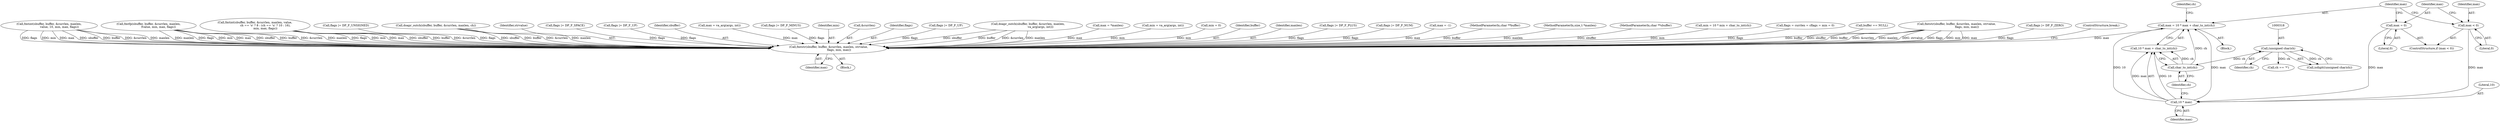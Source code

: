 digraph "1_openssl_578b956fe741bf8e84055547b1e83c28dd902c73@integer" {
"1000328" [label="(Call,max = 10 * max + char_to_int(ch))"];
"1000331" [label="(Call,10 * max)"];
"1000325" [label="(Call,max = 0)"];
"1000322" [label="(Call,max < 0)"];
"1000334" [label="(Call,char_to_int(ch))"];
"1000317" [label="(Call,(unsigned char)ch)"];
"1000617" [label="(Call,fmtstr(sbuffer, buffer, &currlen, maxlen, strvalue,\n                       flags, min, max))"];
"1000104" [label="(MethodParameterIn,char **sbuffer)"];
"1000258" [label="(Call,min = 10 * min + char_to_int(ch))"];
"1000125" [label="(Call,flags = currlen = cflags = min = 0)"];
"1000317" [label="(Call,(unsigned char)ch)"];
"1000330" [label="(Call,10 * max + char_to_int(ch))"];
"1000154" [label="(Call,buffer == NULL)"];
"1000607" [label="(Call,fmtstr(sbuffer, buffer, &currlen, maxlen, strvalue,\n                       flags, min, max))"];
"1000236" [label="(Call,flags |= DP_F_ZERO)"];
"1000627" [label="(ControlStructure,break;)"];
"1000466" [label="(Call,fmtint(sbuffer, buffer, &currlen, maxlen,\n                       value, 10, min, max, flags))"];
"1000537" [label="(Call,fmtfp(sbuffer, buffer, &currlen, maxlen,\n                      fvalue, min, max, flags))"];
"1000499" [label="(Call,fmtint(sbuffer, buffer, &currlen, maxlen, value,\n                       ch == 'o' ? 8 : (ch == 'u' ? 10 : 16),\n                       min, max, flags))"];
"1000484" [label="(Call,flags |= DP_F_UNSIGNED)"];
"1000181" [label="(Call,doapr_outch(sbuffer, buffer, &currlen, maxlen, ch))"];
"1000321" [label="(ControlStructure,if (max < 0))"];
"1000623" [label="(Identifier,strvalue)"];
"1000617" [label="(Call,fmtstr(sbuffer, buffer, &currlen, maxlen, strvalue,\n                       flags, min, max))"];
"1000216" [label="(Call,flags |= DP_F_SPACE)"];
"1000549" [label="(Call,flags |= DP_F_UP)"];
"1000320" [label="(Block,)"];
"1000325" [label="(Call,max = 0)"];
"1000322" [label="(Call,max < 0)"];
"1000323" [label="(Identifier,max)"];
"1000343" [label="(Call,ch == '*')"];
"1000326" [label="(Identifier,max)"];
"1000328" [label="(Call,max = 10 * max + char_to_int(ch))"];
"1000626" [label="(Identifier,max)"];
"1000331" [label="(Call,10 * max)"];
"1000316" [label="(Call,isdigit((unsigned char)ch))"];
"1000618" [label="(Identifier,sbuffer)"];
"1000347" [label="(Call,max = va_arg(args, int))"];
"1000196" [label="(Call,flags |= DP_F_MINUS)"];
"1000625" [label="(Identifier,min)"];
"1000335" [label="(Identifier,ch)"];
"1000620" [label="(Call,&currlen)"];
"1000329" [label="(Identifier,max)"];
"1000624" [label="(Identifier,flags)"];
"1000559" [label="(Call,flags |= DP_F_UP)"];
"1000596" [label="(Call,doapr_outch(sbuffer, buffer, &currlen, maxlen,\n                            va_arg(args, int)))"];
"1000165" [label="(Call,max = *maxlen)"];
"1000277" [label="(Call,min = va_arg(args, int))"];
"1000131" [label="(Call,min = 0)"];
"1000334" [label="(Call,char_to_int(ch))"];
"1000111" [label="(Block,)"];
"1000619" [label="(Identifier,buffer)"];
"1000622" [label="(Identifier,maxlen)"];
"1000206" [label="(Call,flags |= DP_F_PLUS)"];
"1000319" [label="(Identifier,ch)"];
"1000226" [label="(Call,flags |= DP_F_NUM)"];
"1000337" [label="(Identifier,ch)"];
"1000134" [label="(Call,max = -1)"];
"1000333" [label="(Identifier,max)"];
"1000105" [label="(MethodParameterIn,char **buffer)"];
"1000332" [label="(Literal,10)"];
"1000106" [label="(MethodParameterIn,size_t *maxlen)"];
"1000327" [label="(Literal,0)"];
"1000324" [label="(Literal,0)"];
"1000328" -> "1000320"  [label="AST: "];
"1000328" -> "1000330"  [label="CFG: "];
"1000329" -> "1000328"  [label="AST: "];
"1000330" -> "1000328"  [label="AST: "];
"1000337" -> "1000328"  [label="CFG: "];
"1000331" -> "1000328"  [label="DDG: 10"];
"1000331" -> "1000328"  [label="DDG: max"];
"1000334" -> "1000328"  [label="DDG: ch"];
"1000328" -> "1000617"  [label="DDG: max"];
"1000331" -> "1000330"  [label="AST: "];
"1000331" -> "1000333"  [label="CFG: "];
"1000332" -> "1000331"  [label="AST: "];
"1000333" -> "1000331"  [label="AST: "];
"1000335" -> "1000331"  [label="CFG: "];
"1000331" -> "1000330"  [label="DDG: 10"];
"1000331" -> "1000330"  [label="DDG: max"];
"1000325" -> "1000331"  [label="DDG: max"];
"1000322" -> "1000331"  [label="DDG: max"];
"1000325" -> "1000321"  [label="AST: "];
"1000325" -> "1000327"  [label="CFG: "];
"1000326" -> "1000325"  [label="AST: "];
"1000327" -> "1000325"  [label="AST: "];
"1000329" -> "1000325"  [label="CFG: "];
"1000322" -> "1000321"  [label="AST: "];
"1000322" -> "1000324"  [label="CFG: "];
"1000323" -> "1000322"  [label="AST: "];
"1000324" -> "1000322"  [label="AST: "];
"1000326" -> "1000322"  [label="CFG: "];
"1000329" -> "1000322"  [label="CFG: "];
"1000334" -> "1000330"  [label="AST: "];
"1000334" -> "1000335"  [label="CFG: "];
"1000335" -> "1000334"  [label="AST: "];
"1000330" -> "1000334"  [label="CFG: "];
"1000334" -> "1000330"  [label="DDG: ch"];
"1000317" -> "1000334"  [label="DDG: ch"];
"1000317" -> "1000316"  [label="AST: "];
"1000317" -> "1000319"  [label="CFG: "];
"1000318" -> "1000317"  [label="AST: "];
"1000319" -> "1000317"  [label="AST: "];
"1000316" -> "1000317"  [label="CFG: "];
"1000317" -> "1000316"  [label="DDG: ch"];
"1000317" -> "1000343"  [label="DDG: ch"];
"1000617" -> "1000111"  [label="AST: "];
"1000617" -> "1000626"  [label="CFG: "];
"1000618" -> "1000617"  [label="AST: "];
"1000619" -> "1000617"  [label="AST: "];
"1000620" -> "1000617"  [label="AST: "];
"1000622" -> "1000617"  [label="AST: "];
"1000623" -> "1000617"  [label="AST: "];
"1000624" -> "1000617"  [label="AST: "];
"1000625" -> "1000617"  [label="AST: "];
"1000626" -> "1000617"  [label="AST: "];
"1000627" -> "1000617"  [label="CFG: "];
"1000181" -> "1000617"  [label="DDG: sbuffer"];
"1000181" -> "1000617"  [label="DDG: buffer"];
"1000181" -> "1000617"  [label="DDG: &currlen"];
"1000181" -> "1000617"  [label="DDG: maxlen"];
"1000466" -> "1000617"  [label="DDG: sbuffer"];
"1000466" -> "1000617"  [label="DDG: buffer"];
"1000466" -> "1000617"  [label="DDG: &currlen"];
"1000466" -> "1000617"  [label="DDG: maxlen"];
"1000466" -> "1000617"  [label="DDG: flags"];
"1000466" -> "1000617"  [label="DDG: min"];
"1000466" -> "1000617"  [label="DDG: max"];
"1000607" -> "1000617"  [label="DDG: sbuffer"];
"1000607" -> "1000617"  [label="DDG: buffer"];
"1000607" -> "1000617"  [label="DDG: &currlen"];
"1000607" -> "1000617"  [label="DDG: maxlen"];
"1000607" -> "1000617"  [label="DDG: strvalue"];
"1000607" -> "1000617"  [label="DDG: flags"];
"1000607" -> "1000617"  [label="DDG: min"];
"1000607" -> "1000617"  [label="DDG: max"];
"1000499" -> "1000617"  [label="DDG: sbuffer"];
"1000499" -> "1000617"  [label="DDG: buffer"];
"1000499" -> "1000617"  [label="DDG: &currlen"];
"1000499" -> "1000617"  [label="DDG: maxlen"];
"1000499" -> "1000617"  [label="DDG: flags"];
"1000499" -> "1000617"  [label="DDG: min"];
"1000499" -> "1000617"  [label="DDG: max"];
"1000537" -> "1000617"  [label="DDG: sbuffer"];
"1000537" -> "1000617"  [label="DDG: buffer"];
"1000537" -> "1000617"  [label="DDG: &currlen"];
"1000537" -> "1000617"  [label="DDG: maxlen"];
"1000537" -> "1000617"  [label="DDG: flags"];
"1000537" -> "1000617"  [label="DDG: min"];
"1000537" -> "1000617"  [label="DDG: max"];
"1000596" -> "1000617"  [label="DDG: sbuffer"];
"1000596" -> "1000617"  [label="DDG: buffer"];
"1000596" -> "1000617"  [label="DDG: &currlen"];
"1000596" -> "1000617"  [label="DDG: maxlen"];
"1000104" -> "1000617"  [label="DDG: sbuffer"];
"1000154" -> "1000617"  [label="DDG: buffer"];
"1000105" -> "1000617"  [label="DDG: buffer"];
"1000106" -> "1000617"  [label="DDG: maxlen"];
"1000125" -> "1000617"  [label="DDG: flags"];
"1000559" -> "1000617"  [label="DDG: flags"];
"1000226" -> "1000617"  [label="DDG: flags"];
"1000236" -> "1000617"  [label="DDG: flags"];
"1000216" -> "1000617"  [label="DDG: flags"];
"1000206" -> "1000617"  [label="DDG: flags"];
"1000196" -> "1000617"  [label="DDG: flags"];
"1000484" -> "1000617"  [label="DDG: flags"];
"1000549" -> "1000617"  [label="DDG: flags"];
"1000258" -> "1000617"  [label="DDG: min"];
"1000131" -> "1000617"  [label="DDG: min"];
"1000277" -> "1000617"  [label="DDG: min"];
"1000165" -> "1000617"  [label="DDG: max"];
"1000347" -> "1000617"  [label="DDG: max"];
"1000134" -> "1000617"  [label="DDG: max"];
}
